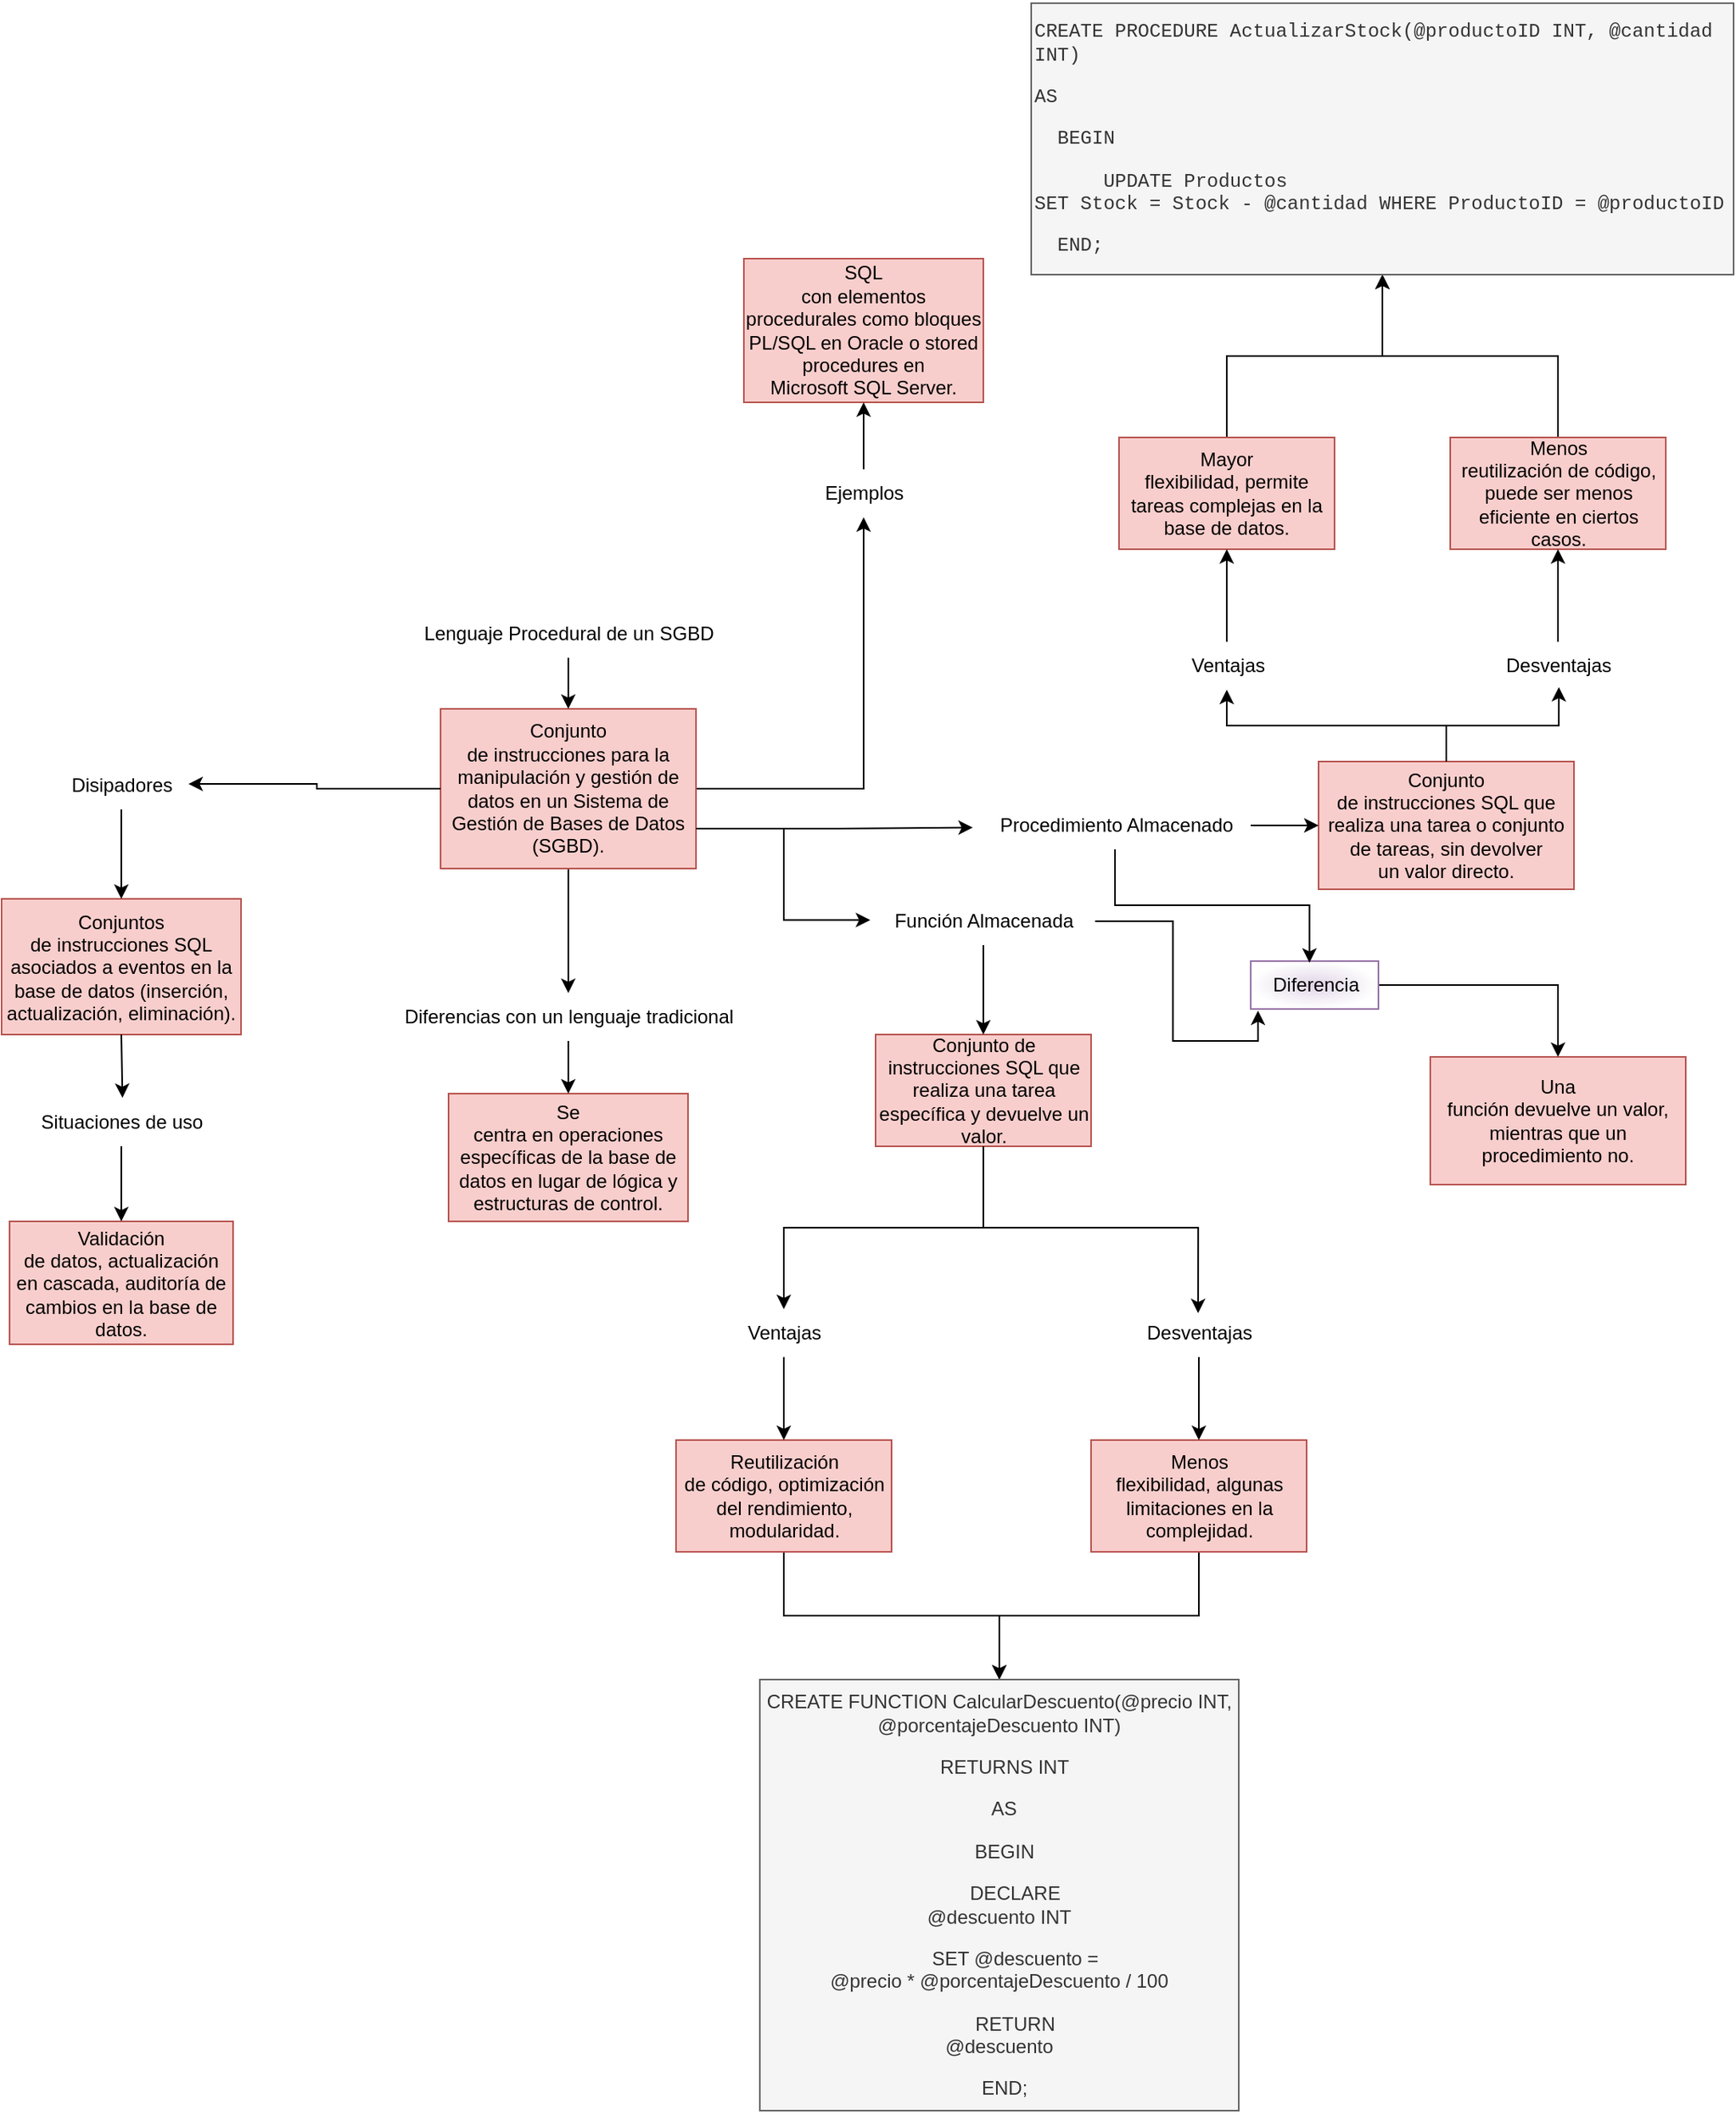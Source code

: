 <mxfile version="22.1.2" type="github">
  <diagram name="Página-1" id="FGyZLgKdgZYi1QoDUFZj">
    <mxGraphModel dx="1227" dy="1884" grid="1" gridSize="10" guides="1" tooltips="1" connect="1" arrows="1" fold="1" page="1" pageScale="1" pageWidth="1920" pageHeight="1200" math="0" shadow="0">
      <root>
        <mxCell id="0" />
        <mxCell id="1" parent="0" />
        <mxCell id="u6C_-ezJw3tM4qsvcUGR-8" style="edgeStyle=orthogonalEdgeStyle;rounded=0;orthogonalLoop=1;jettySize=auto;html=1;" edge="1" parent="1" source="u6C_-ezJw3tM4qsvcUGR-1" target="u6C_-ezJw3tM4qsvcUGR-4">
          <mxGeometry relative="1" as="geometry" />
        </mxCell>
        <mxCell id="u6C_-ezJw3tM4qsvcUGR-42" style="edgeStyle=orthogonalEdgeStyle;rounded=0;orthogonalLoop=1;jettySize=auto;html=1;exitX=1;exitY=0.5;exitDx=0;exitDy=0;" edge="1" parent="1" source="u6C_-ezJw3tM4qsvcUGR-1" target="u6C_-ezJw3tM4qsvcUGR-10">
          <mxGeometry relative="1" as="geometry">
            <mxPoint x="650" y="160" as="targetPoint" />
          </mxGeometry>
        </mxCell>
        <mxCell id="u6C_-ezJw3tM4qsvcUGR-44" style="edgeStyle=orthogonalEdgeStyle;rounded=0;orthogonalLoop=1;jettySize=auto;html=1;exitX=1;exitY=0.75;exitDx=0;exitDy=0;entryX=-0.024;entryY=0.544;entryDx=0;entryDy=0;entryPerimeter=0;" edge="1" parent="1" source="u6C_-ezJw3tM4qsvcUGR-1" target="u6C_-ezJw3tM4qsvcUGR-23">
          <mxGeometry relative="1" as="geometry">
            <mxPoint x="890" y="150" as="targetPoint" />
          </mxGeometry>
        </mxCell>
        <mxCell id="u6C_-ezJw3tM4qsvcUGR-1" value="Conjunto&lt;br/&gt;de instrucciones para la manipulación y gestión de datos en un Sistema de&lt;br/&gt;Gestión de Bases de Datos (SGBD)." style="rounded=0;whiteSpace=wrap;html=1;fillColor=#f8cecc;strokeColor=#b85450;" vertex="1" parent="1">
          <mxGeometry x="340" y="132" width="160" height="100" as="geometry" />
        </mxCell>
        <mxCell id="u6C_-ezJw3tM4qsvcUGR-6" style="edgeStyle=orthogonalEdgeStyle;rounded=0;orthogonalLoop=1;jettySize=auto;html=1;" edge="1" parent="1" source="u6C_-ezJw3tM4qsvcUGR-2" target="u6C_-ezJw3tM4qsvcUGR-1">
          <mxGeometry relative="1" as="geometry" />
        </mxCell>
        <mxCell id="u6C_-ezJw3tM4qsvcUGR-2" value="Lenguaje Procedural de un SGBD" style="text;html=1;align=center;verticalAlign=middle;resizable=0;points=[];autosize=1;strokeColor=none;fillColor=none;" vertex="1" parent="1">
          <mxGeometry x="320" y="70" width="200" height="30" as="geometry" />
        </mxCell>
        <mxCell id="u6C_-ezJw3tM4qsvcUGR-3" value="Se&lt;br/&gt;centra en operaciones específicas de la base de datos en lugar de lógica y&lt;br/&gt;estructuras de control." style="rounded=0;whiteSpace=wrap;html=1;fillColor=#f8cecc;strokeColor=#b85450;" vertex="1" parent="1">
          <mxGeometry x="345" y="373" width="150" height="80" as="geometry" />
        </mxCell>
        <mxCell id="u6C_-ezJw3tM4qsvcUGR-5" style="edgeStyle=orthogonalEdgeStyle;rounded=0;orthogonalLoop=1;jettySize=auto;html=1;entryX=0.5;entryY=0;entryDx=0;entryDy=0;" edge="1" parent="1" source="u6C_-ezJw3tM4qsvcUGR-4" target="u6C_-ezJw3tM4qsvcUGR-3">
          <mxGeometry relative="1" as="geometry" />
        </mxCell>
        <mxCell id="u6C_-ezJw3tM4qsvcUGR-4" value="Diferencias con un lenguaje tradicional" style="text;html=1;align=center;verticalAlign=middle;resizable=0;points=[];autosize=1;strokeColor=none;fillColor=none;" vertex="1" parent="1">
          <mxGeometry x="305" y="310" width="230" height="30" as="geometry" />
        </mxCell>
        <mxCell id="u6C_-ezJw3tM4qsvcUGR-9" value="SQL&lt;br/&gt;con elementos procedurales como bloques PL/SQL en Oracle o stored procedures en&lt;br/&gt;Microsoft SQL Server." style="rounded=0;whiteSpace=wrap;html=1;fillColor=#f8cecc;strokeColor=#b85450;" vertex="1" parent="1">
          <mxGeometry x="530" y="-150" width="150" height="90" as="geometry" />
        </mxCell>
        <mxCell id="u6C_-ezJw3tM4qsvcUGR-11" style="edgeStyle=orthogonalEdgeStyle;rounded=0;orthogonalLoop=1;jettySize=auto;html=1;entryX=0.5;entryY=1;entryDx=0;entryDy=0;" edge="1" parent="1" source="u6C_-ezJw3tM4qsvcUGR-10" target="u6C_-ezJw3tM4qsvcUGR-9">
          <mxGeometry relative="1" as="geometry" />
        </mxCell>
        <mxCell id="u6C_-ezJw3tM4qsvcUGR-10" value="Ejemplos" style="text;html=1;align=center;verticalAlign=middle;resizable=0;points=[];autosize=1;strokeColor=none;fillColor=none;" vertex="1" parent="1">
          <mxGeometry x="570" y="-18" width="70" height="30" as="geometry" />
        </mxCell>
        <mxCell id="u6C_-ezJw3tM4qsvcUGR-51" style="edgeStyle=orthogonalEdgeStyle;rounded=0;orthogonalLoop=1;jettySize=auto;html=1;exitX=0.5;exitY=1;exitDx=0;exitDy=0;" edge="1" parent="1" source="u6C_-ezJw3tM4qsvcUGR-12" target="u6C_-ezJw3tM4qsvcUGR-16">
          <mxGeometry relative="1" as="geometry" />
        </mxCell>
        <mxCell id="u6C_-ezJw3tM4qsvcUGR-12" value="&lt;p class=&quot;MsoNormal&quot;&gt;Conjunto de instrucciones SQL que realiza una tarea&lt;br/&gt;específica y devuelve un valor.&lt;/p&gt;" style="rounded=0;whiteSpace=wrap;html=1;fillColor=#f8cecc;strokeColor=#b85450;" vertex="1" parent="1">
          <mxGeometry x="612.5" y="336" width="135" height="70" as="geometry" />
        </mxCell>
        <mxCell id="u6C_-ezJw3tM4qsvcUGR-14" style="edgeStyle=orthogonalEdgeStyle;rounded=0;orthogonalLoop=1;jettySize=auto;html=1;entryX=0.5;entryY=0;entryDx=0;entryDy=0;" edge="1" parent="1" source="u6C_-ezJw3tM4qsvcUGR-13" target="u6C_-ezJw3tM4qsvcUGR-12">
          <mxGeometry relative="1" as="geometry" />
        </mxCell>
        <mxCell id="u6C_-ezJw3tM4qsvcUGR-13" value="Función Almacenada" style="text;html=1;align=center;verticalAlign=middle;resizable=0;points=[];autosize=1;strokeColor=none;fillColor=none;" vertex="1" parent="1">
          <mxGeometry x="610" y="250" width="140" height="30" as="geometry" />
        </mxCell>
        <mxCell id="u6C_-ezJw3tM4qsvcUGR-53" style="edgeStyle=orthogonalEdgeStyle;rounded=0;orthogonalLoop=1;jettySize=auto;html=1;exitX=0.5;exitY=1;exitDx=0;exitDy=0;" edge="1" parent="1" source="u6C_-ezJw3tM4qsvcUGR-15" target="u6C_-ezJw3tM4qsvcUGR-21">
          <mxGeometry relative="1" as="geometry" />
        </mxCell>
        <mxCell id="u6C_-ezJw3tM4qsvcUGR-15" value="&lt;p class=&quot;MsoNormal&quot;&gt;Reutilización&lt;br/&gt;de código, optimización del rendimiento, modularidad.&lt;br&gt;&lt;/p&gt;" style="rounded=0;whiteSpace=wrap;html=1;fillColor=#f8cecc;strokeColor=#b85450;" vertex="1" parent="1">
          <mxGeometry x="487.5" y="590" width="135" height="70" as="geometry" />
        </mxCell>
        <mxCell id="u6C_-ezJw3tM4qsvcUGR-17" style="edgeStyle=orthogonalEdgeStyle;rounded=0;orthogonalLoop=1;jettySize=auto;html=1;entryX=0.5;entryY=0;entryDx=0;entryDy=0;" edge="1" parent="1" source="u6C_-ezJw3tM4qsvcUGR-16" target="u6C_-ezJw3tM4qsvcUGR-15">
          <mxGeometry relative="1" as="geometry" />
        </mxCell>
        <mxCell id="u6C_-ezJw3tM4qsvcUGR-16" value="Ventajas" style="text;html=1;align=center;verticalAlign=middle;resizable=0;points=[];autosize=1;strokeColor=none;fillColor=none;" vertex="1" parent="1">
          <mxGeometry x="520" y="508" width="70" height="30" as="geometry" />
        </mxCell>
        <mxCell id="u6C_-ezJw3tM4qsvcUGR-54" style="edgeStyle=orthogonalEdgeStyle;rounded=0;orthogonalLoop=1;jettySize=auto;html=1;exitX=0.5;exitY=1;exitDx=0;exitDy=0;entryX=0.5;entryY=0;entryDx=0;entryDy=0;" edge="1" parent="1" source="u6C_-ezJw3tM4qsvcUGR-18" target="u6C_-ezJw3tM4qsvcUGR-21">
          <mxGeometry relative="1" as="geometry">
            <mxPoint x="710" y="730" as="targetPoint" />
          </mxGeometry>
        </mxCell>
        <mxCell id="u6C_-ezJw3tM4qsvcUGR-18" value="&lt;p class=&quot;MsoNormal&quot;&gt;Menos&lt;br/&gt;flexibilidad, algunas limitaciones en la complejidad.&lt;br&gt;&lt;/p&gt;" style="rounded=0;whiteSpace=wrap;html=1;fillColor=#f8cecc;strokeColor=#b85450;" vertex="1" parent="1">
          <mxGeometry x="747.5" y="590" width="135" height="70" as="geometry" />
        </mxCell>
        <mxCell id="u6C_-ezJw3tM4qsvcUGR-20" style="edgeStyle=orthogonalEdgeStyle;rounded=0;orthogonalLoop=1;jettySize=auto;html=1;entryX=0.5;entryY=0;entryDx=0;entryDy=0;" edge="1" parent="1" source="u6C_-ezJw3tM4qsvcUGR-19" target="u6C_-ezJw3tM4qsvcUGR-18">
          <mxGeometry relative="1" as="geometry" />
        </mxCell>
        <mxCell id="u6C_-ezJw3tM4qsvcUGR-19" value="Desventajas" style="text;html=1;align=center;verticalAlign=middle;resizable=0;points=[];autosize=1;strokeColor=none;fillColor=none;" vertex="1" parent="1">
          <mxGeometry x="770" y="508" width="90" height="30" as="geometry" />
        </mxCell>
        <mxCell id="u6C_-ezJw3tM4qsvcUGR-21" value="&lt;p class=&quot;MsoNormal&quot;&gt;CREATE FUNCTION CalcularDescuento(@precio INT,&lt;br&gt;@porcentajeDescuento INT)&lt;/p&gt;&lt;p class=&quot;MsoNormal&quot;&gt;&amp;nbsp; RETURNS INT&lt;/p&gt;&lt;p class=&quot;MsoNormal&quot;&gt;&amp;nbsp; AS&lt;/p&gt;&lt;p class=&quot;MsoNormal&quot;&gt;&amp;nbsp; BEGIN&lt;/p&gt;&lt;p class=&quot;MsoNormal&quot;&gt;&amp;nbsp;&amp;nbsp;&amp;nbsp;&amp;nbsp;&amp;nbsp; DECLARE&lt;br&gt;@descuento INT&lt;/p&gt;&lt;p class=&quot;MsoNormal&quot;&gt;&amp;nbsp;&amp;nbsp;&amp;nbsp;&amp;nbsp;&amp;nbsp; SET @descuento =&lt;br&gt;@precio * @porcentajeDescuento / 100&lt;/p&gt;&lt;p class=&quot;MsoNormal&quot;&gt;&amp;nbsp;&amp;nbsp;&amp;nbsp;&amp;nbsp;&amp;nbsp; RETURN&lt;br&gt;@descuento&lt;/p&gt;&lt;p class=&quot;MsoNormal&quot;&gt;&lt;span style=&quot;background-color: initial;&quot;&gt;&amp;nbsp; END;&lt;/span&gt;&lt;/p&gt;" style="rounded=0;whiteSpace=wrap;html=1;fillColor=#f5f5f5;strokeColor=#666666;fontColor=#333333;" vertex="1" parent="1">
          <mxGeometry x="540" y="740" width="300" height="270" as="geometry" />
        </mxCell>
        <mxCell id="u6C_-ezJw3tM4qsvcUGR-45" style="edgeStyle=orthogonalEdgeStyle;rounded=0;orthogonalLoop=1;jettySize=auto;html=1;exitX=0.5;exitY=0;exitDx=0;exitDy=0;" edge="1" parent="1" source="u6C_-ezJw3tM4qsvcUGR-22" target="u6C_-ezJw3tM4qsvcUGR-27">
          <mxGeometry relative="1" as="geometry" />
        </mxCell>
        <mxCell id="u6C_-ezJw3tM4qsvcUGR-22" value="&lt;p class=&quot;MsoNormal&quot;&gt;Conjunto&lt;br/&gt;de instrucciones SQL que realiza una tarea o conjunto de tareas, sin devolver&lt;br/&gt;un valor directo.&lt;br&gt;&lt;/p&gt;" style="rounded=0;whiteSpace=wrap;html=1;fillColor=#f8cecc;strokeColor=#b85450;" vertex="1" parent="1">
          <mxGeometry x="890" y="165" width="160" height="80" as="geometry" />
        </mxCell>
        <mxCell id="u6C_-ezJw3tM4qsvcUGR-24" style="edgeStyle=orthogonalEdgeStyle;rounded=0;orthogonalLoop=1;jettySize=auto;html=1;entryX=0;entryY=0.5;entryDx=0;entryDy=0;" edge="1" parent="1" source="u6C_-ezJw3tM4qsvcUGR-23" target="u6C_-ezJw3tM4qsvcUGR-22">
          <mxGeometry relative="1" as="geometry" />
        </mxCell>
        <mxCell id="u6C_-ezJw3tM4qsvcUGR-23" value="Procedimiento Almacenado" style="text;html=1;align=center;verticalAlign=middle;resizable=0;points=[];autosize=1;strokeColor=none;fillColor=none;" vertex="1" parent="1">
          <mxGeometry x="677.5" y="190" width="170" height="30" as="geometry" />
        </mxCell>
        <mxCell id="u6C_-ezJw3tM4qsvcUGR-47" style="edgeStyle=orthogonalEdgeStyle;rounded=0;orthogonalLoop=1;jettySize=auto;html=1;exitX=0.5;exitY=0;exitDx=0;exitDy=0;entryX=0.5;entryY=1;entryDx=0;entryDy=0;" edge="1" parent="1" source="u6C_-ezJw3tM4qsvcUGR-25" target="u6C_-ezJw3tM4qsvcUGR-31">
          <mxGeometry relative="1" as="geometry" />
        </mxCell>
        <mxCell id="u6C_-ezJw3tM4qsvcUGR-25" value="&lt;p class=&quot;MsoNormal&quot;&gt;Mayor&lt;br/&gt;flexibilidad, permite tareas complejas en la base de datos.&lt;br&gt;&lt;/p&gt;" style="rounded=0;whiteSpace=wrap;html=1;fillColor=#f8cecc;strokeColor=#b85450;" vertex="1" parent="1">
          <mxGeometry x="765" y="-38" width="135" height="70" as="geometry" />
        </mxCell>
        <mxCell id="u6C_-ezJw3tM4qsvcUGR-26" style="edgeStyle=orthogonalEdgeStyle;rounded=0;orthogonalLoop=1;jettySize=auto;html=1;entryX=0.5;entryY=1;entryDx=0;entryDy=0;" edge="1" parent="1" source="u6C_-ezJw3tM4qsvcUGR-27" target="u6C_-ezJw3tM4qsvcUGR-25">
          <mxGeometry relative="1" as="geometry" />
        </mxCell>
        <mxCell id="u6C_-ezJw3tM4qsvcUGR-27" value="Ventajas" style="text;html=1;align=center;verticalAlign=middle;resizable=0;points=[];autosize=1;strokeColor=none;fillColor=none;" vertex="1" parent="1">
          <mxGeometry x="797.5" y="90" width="70" height="30" as="geometry" />
        </mxCell>
        <mxCell id="u6C_-ezJw3tM4qsvcUGR-48" style="edgeStyle=orthogonalEdgeStyle;rounded=0;orthogonalLoop=1;jettySize=auto;html=1;exitX=0.5;exitY=0;exitDx=0;exitDy=0;entryX=0.5;entryY=1;entryDx=0;entryDy=0;" edge="1" parent="1" source="u6C_-ezJw3tM4qsvcUGR-28" target="u6C_-ezJw3tM4qsvcUGR-31">
          <mxGeometry relative="1" as="geometry">
            <mxPoint x="1040" y="-130" as="targetPoint" />
          </mxGeometry>
        </mxCell>
        <mxCell id="u6C_-ezJw3tM4qsvcUGR-28" value="&lt;p class=&quot;MsoNormal&quot;&gt;Menos&lt;br/&gt;reutilización de código, puede ser menos eficiente en ciertos casos.&lt;br&gt;&lt;/p&gt;" style="rounded=0;whiteSpace=wrap;html=1;fillColor=#f8cecc;strokeColor=#b85450;" vertex="1" parent="1">
          <mxGeometry x="972.5" y="-38" width="135" height="70" as="geometry" />
        </mxCell>
        <mxCell id="u6C_-ezJw3tM4qsvcUGR-29" style="edgeStyle=orthogonalEdgeStyle;rounded=0;orthogonalLoop=1;jettySize=auto;html=1;entryX=0.5;entryY=1;entryDx=0;entryDy=0;" edge="1" parent="1" source="u6C_-ezJw3tM4qsvcUGR-30" target="u6C_-ezJw3tM4qsvcUGR-28">
          <mxGeometry relative="1" as="geometry" />
        </mxCell>
        <mxCell id="u6C_-ezJw3tM4qsvcUGR-30" value="Desventajas" style="text;html=1;align=center;verticalAlign=middle;resizable=0;points=[];autosize=1;strokeColor=none;fillColor=none;" vertex="1" parent="1">
          <mxGeometry x="995" y="90" width="90" height="30" as="geometry" />
        </mxCell>
        <mxCell id="u6C_-ezJw3tM4qsvcUGR-31" value="&lt;p class=&quot;MsoNormal&quot;&gt;CREATE PROCEDURE ActualizarStock(@productoID INT, @cantidad&lt;br&gt;INT)&lt;/p&gt;&lt;p class=&quot;MsoNormal&quot;&gt;&lt;span style=&quot;background-color: initial;&quot;&gt;AS&lt;/span&gt;&lt;/p&gt;&lt;p class=&quot;MsoNormal&quot;&gt;&amp;nbsp; BEGIN&lt;/p&gt;&lt;p class=&quot;MsoNormal&quot;&gt;&amp;nbsp;&amp;nbsp;&amp;nbsp;&amp;nbsp;&amp;nbsp; UPDATE Productos&lt;br&gt;SET Stock = Stock - @cantidad WHERE ProductoID = @productoID&lt;/p&gt;&lt;p class=&quot;MsoNormal&quot;&gt;&amp;nbsp; END;&lt;/p&gt;" style="rounded=0;whiteSpace=wrap;html=1;fillColor=#f5f5f5;strokeColor=#666666;fontColor=#333333;fontFamily=Courier New;align=left;" vertex="1" parent="1">
          <mxGeometry x="710" y="-310" width="440" height="170" as="geometry" />
        </mxCell>
        <mxCell id="u6C_-ezJw3tM4qsvcUGR-32" value="&lt;p class=&quot;MsoNormal&quot;&gt;Una&lt;br/&gt;función devuelve un valor, mientras que un procedimiento no.&lt;br&gt;&lt;/p&gt;" style="rounded=0;whiteSpace=wrap;html=1;fillColor=#f8cecc;strokeColor=#b85450;" vertex="1" parent="1">
          <mxGeometry x="960" y="350" width="160" height="80" as="geometry" />
        </mxCell>
        <mxCell id="u6C_-ezJw3tM4qsvcUGR-34" style="edgeStyle=orthogonalEdgeStyle;rounded=0;orthogonalLoop=1;jettySize=auto;html=1;" edge="1" parent="1" source="u6C_-ezJw3tM4qsvcUGR-33" target="u6C_-ezJw3tM4qsvcUGR-32">
          <mxGeometry relative="1" as="geometry" />
        </mxCell>
        <mxCell id="u6C_-ezJw3tM4qsvcUGR-33" value="Diferencia" style="text;html=1;align=center;verticalAlign=middle;resizable=0;points=[];autosize=1;fillColor=#e1d5e7;strokeColor=#9673a6;gradientColor=#ffffff;gradientDirection=radial;" vertex="1" parent="1">
          <mxGeometry x="847.5" y="290" width="80" height="30" as="geometry" />
        </mxCell>
        <mxCell id="u6C_-ezJw3tM4qsvcUGR-35" value="Conjuntos&lt;br/&gt;de instrucciones SQL asociados a eventos en la base de datos (inserción,&lt;br/&gt;actualización, eliminación)." style="rounded=0;whiteSpace=wrap;html=1;fillColor=#f8cecc;strokeColor=#b85450;" vertex="1" parent="1">
          <mxGeometry x="65" y="251" width="150" height="85" as="geometry" />
        </mxCell>
        <mxCell id="u6C_-ezJw3tM4qsvcUGR-37" style="edgeStyle=orthogonalEdgeStyle;rounded=0;orthogonalLoop=1;jettySize=auto;html=1;entryX=0.5;entryY=0;entryDx=0;entryDy=0;" edge="1" parent="1" source="u6C_-ezJw3tM4qsvcUGR-36" target="u6C_-ezJw3tM4qsvcUGR-35">
          <mxGeometry relative="1" as="geometry" />
        </mxCell>
        <mxCell id="u6C_-ezJw3tM4qsvcUGR-36" value="Disipadores" style="text;html=1;align=center;verticalAlign=middle;resizable=0;points=[];autosize=1;strokeColor=none;fillColor=none;" vertex="1" parent="1">
          <mxGeometry x="95" y="165" width="90" height="30" as="geometry" />
        </mxCell>
        <mxCell id="u6C_-ezJw3tM4qsvcUGR-39" value="Validación&lt;br/&gt;de datos, actualización en cascada, auditoría de cambios en la base de datos." style="rounded=0;whiteSpace=wrap;html=1;fillColor=#f8cecc;strokeColor=#b85450;" vertex="1" parent="1">
          <mxGeometry x="70" y="453" width="140" height="77" as="geometry" />
        </mxCell>
        <mxCell id="u6C_-ezJw3tM4qsvcUGR-40" style="edgeStyle=orthogonalEdgeStyle;rounded=0;orthogonalLoop=1;jettySize=auto;html=1;entryX=0.5;entryY=0;entryDx=0;entryDy=0;" edge="1" parent="1" source="u6C_-ezJw3tM4qsvcUGR-41" target="u6C_-ezJw3tM4qsvcUGR-39">
          <mxGeometry relative="1" as="geometry" />
        </mxCell>
        <mxCell id="u6C_-ezJw3tM4qsvcUGR-41" value="Situaciones de uso" style="text;html=1;align=center;verticalAlign=middle;resizable=0;points=[];autosize=1;strokeColor=none;fillColor=none;" vertex="1" parent="1">
          <mxGeometry x="80" y="376" width="120" height="30" as="geometry" />
        </mxCell>
        <mxCell id="u6C_-ezJw3tM4qsvcUGR-43" style="edgeStyle=orthogonalEdgeStyle;rounded=0;orthogonalLoop=1;jettySize=auto;html=1;exitX=1;exitY=0.75;exitDx=0;exitDy=0;entryX=-0.006;entryY=0.475;entryDx=0;entryDy=0;entryPerimeter=0;" edge="1" parent="1" source="u6C_-ezJw3tM4qsvcUGR-1" target="u6C_-ezJw3tM4qsvcUGR-13">
          <mxGeometry relative="1" as="geometry" />
        </mxCell>
        <mxCell id="u6C_-ezJw3tM4qsvcUGR-46" style="edgeStyle=orthogonalEdgeStyle;rounded=0;orthogonalLoop=1;jettySize=auto;html=1;exitX=0.5;exitY=0;exitDx=0;exitDy=0;entryX=0.506;entryY=0.944;entryDx=0;entryDy=0;entryPerimeter=0;" edge="1" parent="1" source="u6C_-ezJw3tM4qsvcUGR-22" target="u6C_-ezJw3tM4qsvcUGR-30">
          <mxGeometry relative="1" as="geometry" />
        </mxCell>
        <mxCell id="u6C_-ezJw3tM4qsvcUGR-49" style="edgeStyle=orthogonalEdgeStyle;rounded=0;orthogonalLoop=1;jettySize=auto;html=1;entryX=0.46;entryY=0.033;entryDx=0;entryDy=0;entryPerimeter=0;" edge="1" parent="1" source="u6C_-ezJw3tM4qsvcUGR-23" target="u6C_-ezJw3tM4qsvcUGR-33">
          <mxGeometry relative="1" as="geometry" />
        </mxCell>
        <mxCell id="u6C_-ezJw3tM4qsvcUGR-50" style="edgeStyle=orthogonalEdgeStyle;rounded=0;orthogonalLoop=1;jettySize=auto;html=1;entryX=0.057;entryY=1.033;entryDx=0;entryDy=0;entryPerimeter=0;" edge="1" parent="1" source="u6C_-ezJw3tM4qsvcUGR-13" target="u6C_-ezJw3tM4qsvcUGR-33">
          <mxGeometry relative="1" as="geometry" />
        </mxCell>
        <mxCell id="u6C_-ezJw3tM4qsvcUGR-52" style="edgeStyle=orthogonalEdgeStyle;rounded=0;orthogonalLoop=1;jettySize=auto;html=1;exitX=0.5;exitY=1;exitDx=0;exitDy=0;entryX=0.495;entryY=0.084;entryDx=0;entryDy=0;entryPerimeter=0;" edge="1" parent="1" source="u6C_-ezJw3tM4qsvcUGR-12" target="u6C_-ezJw3tM4qsvcUGR-19">
          <mxGeometry relative="1" as="geometry" />
        </mxCell>
        <mxCell id="u6C_-ezJw3tM4qsvcUGR-55" style="edgeStyle=orthogonalEdgeStyle;rounded=0;orthogonalLoop=1;jettySize=auto;html=1;exitX=0.5;exitY=1;exitDx=0;exitDy=0;entryX=0.506;entryY=-0.011;entryDx=0;entryDy=0;entryPerimeter=0;" edge="1" parent="1" source="u6C_-ezJw3tM4qsvcUGR-35" target="u6C_-ezJw3tM4qsvcUGR-41">
          <mxGeometry relative="1" as="geometry" />
        </mxCell>
        <mxCell id="u6C_-ezJw3tM4qsvcUGR-56" style="edgeStyle=orthogonalEdgeStyle;rounded=0;orthogonalLoop=1;jettySize=auto;html=1;exitX=0;exitY=0.5;exitDx=0;exitDy=0;entryX=0.967;entryY=0.467;entryDx=0;entryDy=0;entryPerimeter=0;" edge="1" parent="1" source="u6C_-ezJw3tM4qsvcUGR-1" target="u6C_-ezJw3tM4qsvcUGR-36">
          <mxGeometry relative="1" as="geometry" />
        </mxCell>
      </root>
    </mxGraphModel>
  </diagram>
</mxfile>

